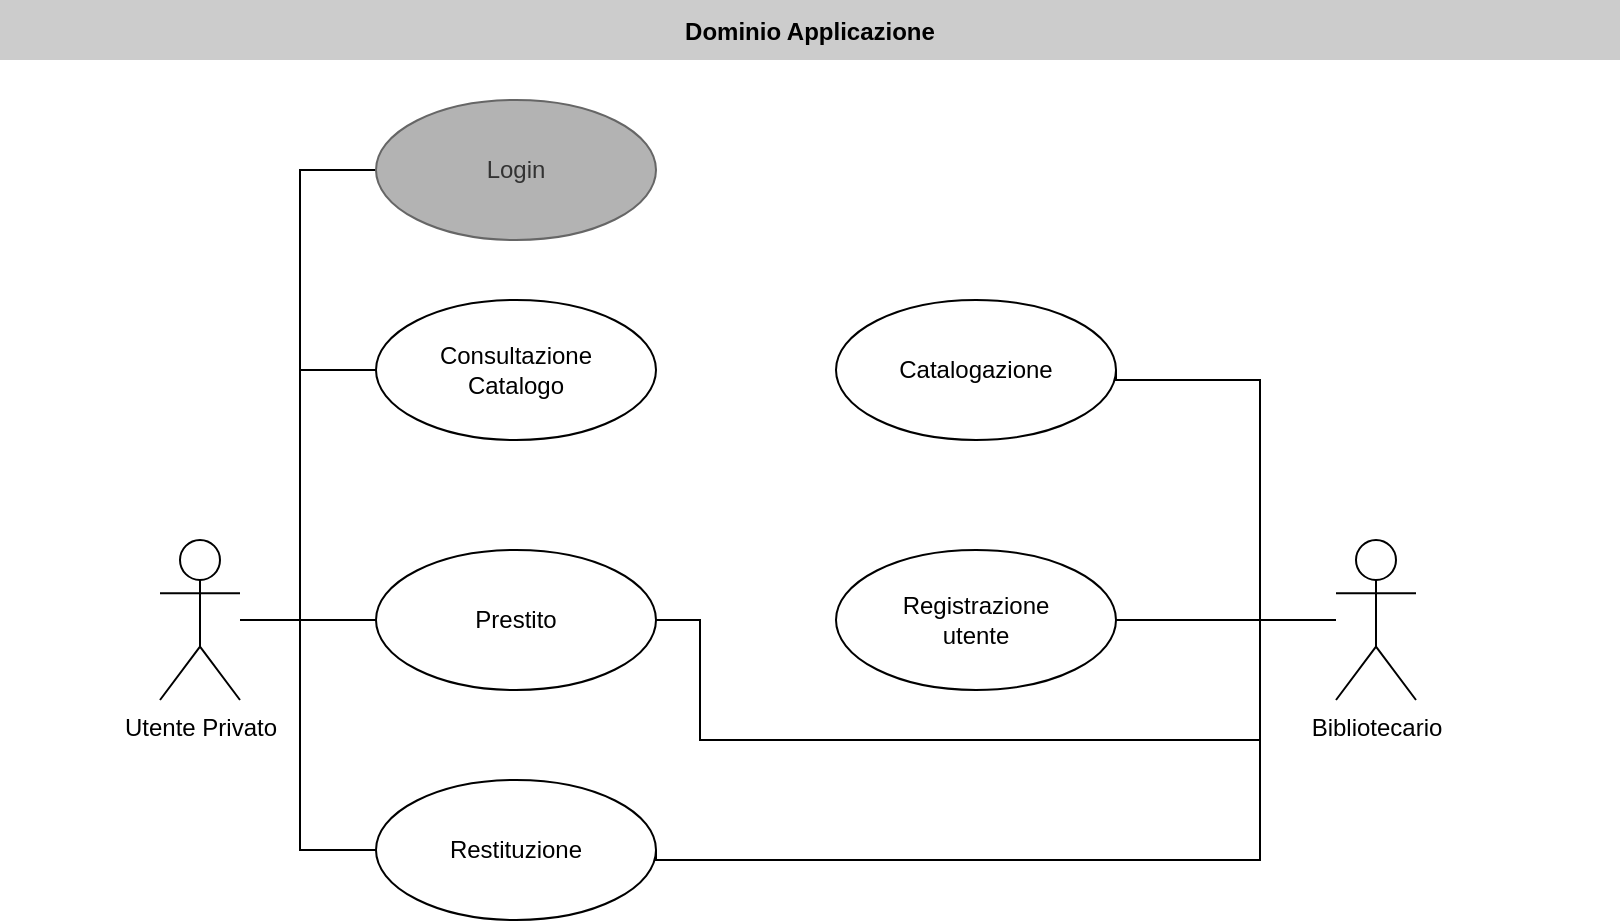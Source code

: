 <mxfile version="14.1.8" type="device" pages="4"><diagram id="tMFf43zu1UGV3eCkVaTU" name="Dominio App"><mxGraphModel dx="766" dy="750" grid="1" gridSize="10" guides="1" tooltips="1" connect="1" arrows="1" fold="1" page="1" pageScale="1" pageWidth="827" pageHeight="1169" math="0" shadow="0"><root><mxCell id="0"/><mxCell id="1" parent="0"/><mxCell id="GfNhawqcMScU2BmzbU4B-10" style="edgeStyle=orthogonalEdgeStyle;rounded=0;orthogonalLoop=1;jettySize=auto;html=1;entryX=0;entryY=0.5;entryDx=0;entryDy=0;endArrow=none;endFill=0;" parent="1" source="GfNhawqcMScU2BmzbU4B-1" target="GfNhawqcMScU2BmzbU4B-7" edge="1"><mxGeometry relative="1" as="geometry"><Array as="points"><mxPoint x="160" y="340"/><mxPoint x="160" y="215"/></Array></mxGeometry></mxCell><mxCell id="GfNhawqcMScU2BmzbU4B-11" style="edgeStyle=orthogonalEdgeStyle;rounded=0;orthogonalLoop=1;jettySize=auto;html=1;entryX=0;entryY=0.5;entryDx=0;entryDy=0;endArrow=none;endFill=0;" parent="1" source="GfNhawqcMScU2BmzbU4B-1" target="GfNhawqcMScU2BmzbU4B-8" edge="1"><mxGeometry relative="1" as="geometry"/></mxCell><mxCell id="GfNhawqcMScU2BmzbU4B-12" style="edgeStyle=orthogonalEdgeStyle;rounded=0;orthogonalLoop=1;jettySize=auto;html=1;entryX=0;entryY=0.5;entryDx=0;entryDy=0;endArrow=none;endFill=0;" parent="1" source="GfNhawqcMScU2BmzbU4B-1" target="GfNhawqcMScU2BmzbU4B-9" edge="1"><mxGeometry relative="1" as="geometry"><Array as="points"><mxPoint x="160" y="340"/><mxPoint x="160" y="455"/></Array></mxGeometry></mxCell><mxCell id="GfNhawqcMScU2BmzbU4B-25" style="edgeStyle=orthogonalEdgeStyle;rounded=0;orthogonalLoop=1;jettySize=auto;html=1;entryX=0;entryY=0.5;entryDx=0;entryDy=0;endArrow=none;endFill=0;" parent="1" source="GfNhawqcMScU2BmzbU4B-1" target="GfNhawqcMScU2BmzbU4B-24" edge="1"><mxGeometry relative="1" as="geometry"><Array as="points"><mxPoint x="160" y="340"/><mxPoint x="160" y="115"/></Array></mxGeometry></mxCell><mxCell id="GfNhawqcMScU2BmzbU4B-1" value="Utente Privato" style="shape=umlActor;verticalLabelPosition=bottom;verticalAlign=top;html=1;outlineConnect=0;" parent="1" vertex="1"><mxGeometry x="90" y="300" width="40" height="80" as="geometry"/></mxCell><mxCell id="GfNhawqcMScU2BmzbU4B-7" value="Consultazione&lt;br&gt;Catalogo" style="ellipse;whiteSpace=wrap;html=1;" parent="1" vertex="1"><mxGeometry x="198" y="180" width="140" height="70" as="geometry"/></mxCell><mxCell id="GfNhawqcMScU2BmzbU4B-8" value="Prestito" style="ellipse;whiteSpace=wrap;html=1;" parent="1" vertex="1"><mxGeometry x="198" y="305" width="140" height="70" as="geometry"/></mxCell><mxCell id="GfNhawqcMScU2BmzbU4B-9" value="Restituzione" style="ellipse;whiteSpace=wrap;html=1;" parent="1" vertex="1"><mxGeometry x="198" y="420" width="140" height="70" as="geometry"/></mxCell><mxCell id="GfNhawqcMScU2BmzbU4B-18" style="edgeStyle=orthogonalEdgeStyle;rounded=0;orthogonalLoop=1;jettySize=auto;html=1;entryX=1;entryY=0.5;entryDx=0;entryDy=0;endArrow=none;endFill=0;" parent="1" source="GfNhawqcMScU2BmzbU4B-14" target="GfNhawqcMScU2BmzbU4B-17" edge="1"><mxGeometry relative="1" as="geometry"><Array as="points"><mxPoint x="640" y="340"/><mxPoint x="640" y="220"/><mxPoint x="568" y="220"/></Array></mxGeometry></mxCell><mxCell id="GfNhawqcMScU2BmzbU4B-21" style="edgeStyle=orthogonalEdgeStyle;rounded=0;orthogonalLoop=1;jettySize=auto;html=1;entryX=1;entryY=0.5;entryDx=0;entryDy=0;endArrow=none;endFill=0;" parent="1" source="GfNhawqcMScU2BmzbU4B-14" target="GfNhawqcMScU2BmzbU4B-20" edge="1"><mxGeometry relative="1" as="geometry"><Array as="points"><mxPoint x="598" y="340"/><mxPoint x="598" y="340"/></Array></mxGeometry></mxCell><mxCell id="GfNhawqcMScU2BmzbU4B-22" style="edgeStyle=orthogonalEdgeStyle;rounded=0;orthogonalLoop=1;jettySize=auto;html=1;entryX=1;entryY=0.5;entryDx=0;entryDy=0;endArrow=none;endFill=0;" parent="1" source="GfNhawqcMScU2BmzbU4B-14" target="GfNhawqcMScU2BmzbU4B-9" edge="1"><mxGeometry relative="1" as="geometry"><Array as="points"><mxPoint x="640" y="340"/><mxPoint x="640" y="460"/><mxPoint x="338" y="460"/></Array></mxGeometry></mxCell><mxCell id="GfNhawqcMScU2BmzbU4B-23" style="edgeStyle=orthogonalEdgeStyle;rounded=0;orthogonalLoop=1;jettySize=auto;html=1;entryX=1;entryY=0.5;entryDx=0;entryDy=0;endArrow=none;endFill=0;" parent="1" source="GfNhawqcMScU2BmzbU4B-14" target="GfNhawqcMScU2BmzbU4B-8" edge="1"><mxGeometry relative="1" as="geometry"><Array as="points"><mxPoint x="640" y="340"/><mxPoint x="640" y="400"/><mxPoint x="360" y="400"/><mxPoint x="360" y="340"/></Array></mxGeometry></mxCell><mxCell id="GfNhawqcMScU2BmzbU4B-14" value="Bibliotecario" style="shape=umlActor;verticalLabelPosition=bottom;verticalAlign=top;html=1;outlineConnect=0;" parent="1" vertex="1"><mxGeometry x="678" y="300" width="40" height="80" as="geometry"/></mxCell><mxCell id="GfNhawqcMScU2BmzbU4B-17" value="Catalogazione" style="ellipse;whiteSpace=wrap;html=1;" parent="1" vertex="1"><mxGeometry x="428" y="180" width="140" height="70" as="geometry"/></mxCell><mxCell id="GfNhawqcMScU2BmzbU4B-20" value="Registrazione&lt;br&gt;utente" style="ellipse;whiteSpace=wrap;html=1;" parent="1" vertex="1"><mxGeometry x="428" y="305" width="140" height="70" as="geometry"/></mxCell><mxCell id="GfNhawqcMScU2BmzbU4B-24" value="Login" style="ellipse;whiteSpace=wrap;html=1;strokeColor=#666666;fontColor=#333333;fillColor=#B3B3B3;" parent="1" vertex="1"><mxGeometry x="198" y="80" width="140" height="70" as="geometry"/></mxCell><mxCell id="GfNhawqcMScU2BmzbU4B-26" value="Dominio Applicazione" style="text;align=center;fontStyle=1;verticalAlign=middle;spacingLeft=3;spacingRight=3;strokeColor=none;rotatable=0;points=[[0,0.5],[1,0.5]];portConstraint=eastwest;fillColor=#CCCCCC;" parent="1" vertex="1"><mxGeometry x="10" y="30" width="810" height="30" as="geometry"/></mxCell></root></mxGraphModel></diagram><diagram id="Sv20LIqYgP3Ls2cMdaA0" name="Classi"><mxGraphModel dx="766" dy="750" grid="1" gridSize="10" guides="1" tooltips="1" connect="1" arrows="1" fold="1" page="1" pageScale="1" pageWidth="827" pageHeight="1169" math="0" shadow="0"><root><mxCell id="a6w1lwenEiHQxq6HnJL8-0"/><mxCell id="a6w1lwenEiHQxq6HnJL8-1" parent="a6w1lwenEiHQxq6HnJL8-0"/><mxCell id="a6w1lwenEiHQxq6HnJL8-2" value="&lt;b&gt;Persona&lt;/b&gt;" style="html=1;fillColor=#FFFFFF;" parent="a6w1lwenEiHQxq6HnJL8-1" vertex="1"><mxGeometry x="120" y="80" width="120" height="40" as="geometry"/></mxCell><mxCell id="a6w1lwenEiHQxq6HnJL8-3" value="&lt;b&gt;Utente&lt;br&gt;Privato&lt;/b&gt;" style="html=1;rounded=0;shadow=0;glass=0;sketch=0;fillColor=#FFFFFF;" parent="a6w1lwenEiHQxq6HnJL8-1" vertex="1"><mxGeometry x="40" y="240" width="120" height="40" as="geometry"/></mxCell><mxCell id="a6w1lwenEiHQxq6HnJL8-4" value="&lt;b&gt;Bibliotecario&lt;/b&gt;" style="whiteSpace=wrap;html=1;fillColor=#FFFFFF;" parent="a6w1lwenEiHQxq6HnJL8-1" vertex="1"><mxGeometry x="200" y="240" width="120" height="40" as="geometry"/></mxCell><mxCell id="a6w1lwenEiHQxq6HnJL8-10" value="" style="endArrow=none;html=1;entryX=0.5;entryY=0;entryDx=0;entryDy=0;startArrow=block;startFill=0;exitX=0.5;exitY=1;exitDx=0;exitDy=0;" parent="a6w1lwenEiHQxq6HnJL8-1" source="a6w1lwenEiHQxq6HnJL8-2" target="a6w1lwenEiHQxq6HnJL8-4" edge="1"><mxGeometry width="50" height="50" relative="1" as="geometry"><mxPoint x="310" y="170" as="sourcePoint"/><mxPoint x="320" y="170" as="targetPoint"/></mxGeometry></mxCell><mxCell id="a6w1lwenEiHQxq6HnJL8-11" value="" style="endArrow=none;html=1;entryX=0.5;entryY=0;entryDx=0;entryDy=0;startArrow=block;startFill=0;" parent="a6w1lwenEiHQxq6HnJL8-1" source="a6w1lwenEiHQxq6HnJL8-2" target="a6w1lwenEiHQxq6HnJL8-3" edge="1"><mxGeometry width="50" height="50" relative="1" as="geometry"><mxPoint x="100" y="150" as="sourcePoint"/><mxPoint x="180" y="255" as="targetPoint"/></mxGeometry></mxCell><mxCell id="a6w1lwenEiHQxq6HnJL8-12" value="&lt;b&gt;Libri&lt;/b&gt;" style="rounded=0;whiteSpace=wrap;html=1;shadow=0;glass=0;sketch=0;fillColor=#FFFFFF;" parent="a6w1lwenEiHQxq6HnJL8-1" vertex="1"><mxGeometry x="360" y="120" width="120" height="40" as="geometry"/></mxCell><mxCell id="a6w1lwenEiHQxq6HnJL8-13" value="" style="endArrow=none;html=1;exitX=1;exitY=0.5;exitDx=0;exitDy=0;entryX=0;entryY=0.5;entryDx=0;entryDy=0;" parent="a6w1lwenEiHQxq6HnJL8-1" source="a6w1lwenEiHQxq6HnJL8-12" target="a6w1lwenEiHQxq6HnJL8-14" edge="1"><mxGeometry width="50" height="50" relative="1" as="geometry"><mxPoint x="510" y="100" as="sourcePoint"/><mxPoint x="560" y="50" as="targetPoint"/></mxGeometry></mxCell><mxCell id="a6w1lwenEiHQxq6HnJL8-14" value="&lt;b&gt;Genere&lt;/b&gt;" style="rounded=0;whiteSpace=wrap;html=1;shadow=0;glass=0;sketch=0;fillColor=#FFFFFF;" parent="a6w1lwenEiHQxq6HnJL8-1" vertex="1"><mxGeometry x="560" y="40" width="120" height="40" as="geometry"/></mxCell><mxCell id="a6w1lwenEiHQxq6HnJL8-15" value="&lt;b&gt;Autore&lt;/b&gt;" style="rounded=0;whiteSpace=wrap;html=1;shadow=0;glass=0;sketch=0;fillColor=#FFFFFF;" parent="a6w1lwenEiHQxq6HnJL8-1" vertex="1"><mxGeometry x="560" y="120" width="120" height="40" as="geometry"/></mxCell><mxCell id="a6w1lwenEiHQxq6HnJL8-16" value="&lt;b&gt;Casa editrice&lt;/b&gt;" style="rounded=0;whiteSpace=wrap;html=1;shadow=0;glass=0;sketch=0;fillColor=#FFFFFF;" parent="a6w1lwenEiHQxq6HnJL8-1" vertex="1"><mxGeometry x="560" y="200" width="120" height="40" as="geometry"/></mxCell><mxCell id="a6w1lwenEiHQxq6HnJL8-17" value="" style="endArrow=none;html=1;exitX=0;exitY=0.5;exitDx=0;exitDy=0;entryX=1;entryY=0.5;entryDx=0;entryDy=0;" parent="a6w1lwenEiHQxq6HnJL8-1" source="a6w1lwenEiHQxq6HnJL8-15" target="a6w1lwenEiHQxq6HnJL8-12" edge="1"><mxGeometry width="50" height="50" relative="1" as="geometry"><mxPoint x="510" y="230" as="sourcePoint"/><mxPoint x="480" y="100" as="targetPoint"/></mxGeometry></mxCell><mxCell id="a6w1lwenEiHQxq6HnJL8-18" value="" style="endArrow=none;html=1;exitX=0;exitY=0.5;exitDx=0;exitDy=0;entryX=1;entryY=0.5;entryDx=0;entryDy=0;" parent="a6w1lwenEiHQxq6HnJL8-1" source="a6w1lwenEiHQxq6HnJL8-16" target="a6w1lwenEiHQxq6HnJL8-12" edge="1"><mxGeometry width="50" height="50" relative="1" as="geometry"><mxPoint x="440" y="230" as="sourcePoint"/><mxPoint x="490" y="180" as="targetPoint"/></mxGeometry></mxCell></root></mxGraphModel></diagram><diagram id="hPEpPZIGOTNlQOoMF5qg" name="Persona"><mxGraphModel dx="539" dy="528" grid="1" gridSize="10" guides="1" tooltips="1" connect="1" arrows="1" fold="1" page="1" pageScale="1" pageWidth="827" pageHeight="1169" math="0" shadow="0"><root><mxCell id="vvR-v6otZRV2Q3ViK7oe-0"/><mxCell id="vvR-v6otZRV2Q3ViK7oe-1" parent="vvR-v6otZRV2Q3ViK7oe-0"/><mxCell id="vvR-v6otZRV2Q3ViK7oe-2" value="Persona (abstract)" style="swimlane;fontStyle=3;align=center;verticalAlign=top;childLayout=stackLayout;horizontal=1;startSize=26;horizontalStack=0;resizeParent=1;resizeParentMax=0;resizeLast=0;collapsible=1;marginBottom=0;rounded=0;shadow=0;glass=0;sketch=0;fillColor=#FFFFFF;" vertex="1" parent="vvR-v6otZRV2Q3ViK7oe-1"><mxGeometry x="209" y="110" width="200" height="476" as="geometry"><mxRectangle x="240" y="120" width="80" height="26" as="alternateBounds"/></mxGeometry></mxCell><mxCell id="vvR-v6otZRV2Q3ViK7oe-3" value="ID: int" style="text;strokeColor=none;fillColor=none;align=left;verticalAlign=top;spacingLeft=4;spacingRight=4;overflow=hidden;rotatable=0;points=[[0,0.5],[1,0.5]];portConstraint=eastwest;" vertex="1" parent="vvR-v6otZRV2Q3ViK7oe-2"><mxGeometry y="26" width="200" height="26" as="geometry"/></mxCell><mxCell id="vvR-v6otZRV2Q3ViK7oe-19" value="TipoPersona: Char NN" style="text;fillColor=#dae8fc;align=left;verticalAlign=top;spacingLeft=4;spacingRight=4;overflow=hidden;rotatable=0;points=[[0,0.5],[1,0.5]];portConstraint=eastwest;strokeColor=#000000;" vertex="1" parent="vvR-v6otZRV2Q3ViK7oe-2"><mxGeometry y="52" width="200" height="26" as="geometry"/></mxCell><mxCell id="vvR-v6otZRV2Q3ViK7oe-21" value="Genere: Char" style="text;fillColor=#d5e8d4;align=left;verticalAlign=top;spacingLeft=4;spacingRight=4;overflow=hidden;rotatable=0;points=[[0,0.5],[1,0.5]];portConstraint=eastwest;strokeColor=#000000;" vertex="1" parent="vvR-v6otZRV2Q3ViK7oe-2"><mxGeometry y="78" width="200" height="26" as="geometry"/></mxCell><mxCell id="vvR-v6otZRV2Q3ViK7oe-11" value="Nome: String (40) NN" style="text;strokeColor=none;fillColor=none;align=left;verticalAlign=top;spacingLeft=4;spacingRight=4;overflow=hidden;rotatable=0;points=[[0,0.5],[1,0.5]];portConstraint=eastwest;" vertex="1" parent="vvR-v6otZRV2Q3ViK7oe-2"><mxGeometry y="104" width="200" height="26" as="geometry"/></mxCell><mxCell id="vvR-v6otZRV2Q3ViK7oe-12" value="Cognome: String (40) NN" style="text;strokeColor=none;fillColor=none;align=left;verticalAlign=top;spacingLeft=4;spacingRight=4;overflow=hidden;rotatable=0;points=[[0,0.5],[1,0.5]];portConstraint=eastwest;" vertex="1" parent="vvR-v6otZRV2Q3ViK7oe-2"><mxGeometry y="130" width="200" height="26" as="geometry"/></mxCell><mxCell id="vvR-v6otZRV2Q3ViK7oe-13" value="DataNascita: Date" style="text;strokeColor=none;fillColor=none;align=left;verticalAlign=top;spacingLeft=4;spacingRight=4;overflow=hidden;rotatable=0;points=[[0,0.5],[1,0.5]];portConstraint=eastwest;" vertex="1" parent="vvR-v6otZRV2Q3ViK7oe-2"><mxGeometry y="156" width="200" height="26" as="geometry"/></mxCell><mxCell id="vvR-v6otZRV2Q3ViK7oe-14" value="indirizzo: String (45)" style="text;strokeColor=none;fillColor=none;align=left;verticalAlign=top;spacingLeft=4;spacingRight=4;overflow=hidden;rotatable=0;points=[[0,0.5],[1,0.5]];portConstraint=eastwest;" vertex="1" parent="vvR-v6otZRV2Q3ViK7oe-2"><mxGeometry y="182" width="200" height="26" as="geometry"/></mxCell><mxCell id="vvR-v6otZRV2Q3ViK7oe-15" value="Localita: String (45)" style="text;strokeColor=none;fillColor=none;align=left;verticalAlign=top;spacingLeft=4;spacingRight=4;overflow=hidden;rotatable=0;points=[[0,0.5],[1,0.5]];portConstraint=eastwest;" vertex="1" parent="vvR-v6otZRV2Q3ViK7oe-2"><mxGeometry y="208" width="200" height="26" as="geometry"/></mxCell><mxCell id="vvR-v6otZRV2Q3ViK7oe-16" value="Provincia: String (2)" style="text;strokeColor=none;fillColor=none;align=left;verticalAlign=top;spacingLeft=4;spacingRight=4;overflow=hidden;rotatable=0;points=[[0,0.5],[1,0.5]];portConstraint=eastwest;" vertex="1" parent="vvR-v6otZRV2Q3ViK7oe-2"><mxGeometry y="234" width="200" height="26" as="geometry"/></mxCell><mxCell id="vvR-v6otZRV2Q3ViK7oe-17" value="CodiceFiscale: String (16) NN" style="text;strokeColor=none;fillColor=none;align=left;verticalAlign=top;spacingLeft=4;spacingRight=4;overflow=hidden;rotatable=0;points=[[0,0.5],[1,0.5]];portConstraint=eastwest;" vertex="1" parent="vvR-v6otZRV2Q3ViK7oe-2"><mxGeometry y="260" width="200" height="26" as="geometry"/></mxCell><mxCell id="vvR-v6otZRV2Q3ViK7oe-18" value="Telefono: String (45) NN" style="text;strokeColor=none;fillColor=none;align=left;verticalAlign=top;spacingLeft=4;spacingRight=4;overflow=hidden;rotatable=0;points=[[0,0.5],[1,0.5]];portConstraint=eastwest;" vertex="1" parent="vvR-v6otZRV2Q3ViK7oe-2"><mxGeometry y="286" width="200" height="26" as="geometry"/></mxCell><mxCell id="vvR-v6otZRV2Q3ViK7oe-4" value="" style="line;strokeWidth=1;fillColor=none;align=left;verticalAlign=middle;spacingTop=-1;spacingLeft=3;spacingRight=3;rotatable=0;labelPosition=right;points=[];portConstraint=eastwest;" vertex="1" parent="vvR-v6otZRV2Q3ViK7oe-2"><mxGeometry y="312" width="200" height="8" as="geometry"/></mxCell><mxCell id="vvR-v6otZRV2Q3ViK7oe-5" value="+ Insert" style="text;strokeColor=none;fillColor=none;align=left;verticalAlign=top;spacingLeft=4;spacingRight=4;overflow=hidden;rotatable=0;points=[[0,0.5],[1,0.5]];portConstraint=eastwest;" vertex="1" parent="vvR-v6otZRV2Q3ViK7oe-2"><mxGeometry y="320" width="200" height="26" as="geometry"/></mxCell><mxCell id="vvR-v6otZRV2Q3ViK7oe-6" value="+ Update" style="text;strokeColor=none;fillColor=none;align=left;verticalAlign=top;spacingLeft=4;spacingRight=4;overflow=hidden;rotatable=0;points=[[0,0.5],[1,0.5]];portConstraint=eastwest;" vertex="1" parent="vvR-v6otZRV2Q3ViK7oe-2"><mxGeometry y="346" width="200" height="26" as="geometry"/></mxCell><mxCell id="vvR-v6otZRV2Q3ViK7oe-7" value="+ Delete" style="text;strokeColor=none;fillColor=none;align=left;verticalAlign=top;spacingLeft=4;spacingRight=4;overflow=hidden;rotatable=0;points=[[0,0.5],[1,0.5]];portConstraint=eastwest;" vertex="1" parent="vvR-v6otZRV2Q3ViK7oe-2"><mxGeometry y="372" width="200" height="26" as="geometry"/></mxCell><mxCell id="vvR-v6otZRV2Q3ViK7oe-10" value="+ Get (id)" style="text;strokeColor=none;fillColor=none;align=left;verticalAlign=top;spacingLeft=4;spacingRight=4;overflow=hidden;rotatable=0;points=[[0,0.5],[1,0.5]];portConstraint=eastwest;" vertex="1" parent="vvR-v6otZRV2Q3ViK7oe-2"><mxGeometry y="398" width="200" height="26" as="geometry"/></mxCell><mxCell id="vvR-v6otZRV2Q3ViK7oe-30" value="+ Get (CF)" style="text;strokeColor=none;fillColor=none;align=left;verticalAlign=top;spacingLeft=4;spacingRight=4;overflow=hidden;rotatable=0;points=[[0,0.5],[1,0.5]];portConstraint=eastwest;" vertex="1" parent="vvR-v6otZRV2Q3ViK7oe-2"><mxGeometry y="424" width="200" height="26" as="geometry"/></mxCell><mxCell id="vvR-v6otZRV2Q3ViK7oe-9" value="+ Browse" style="text;strokeColor=none;fillColor=none;align=left;verticalAlign=top;spacingLeft=4;spacingRight=4;overflow=hidden;rotatable=0;points=[[0,0.5],[1,0.5]];portConstraint=eastwest;" vertex="1" parent="vvR-v6otZRV2Q3ViK7oe-2"><mxGeometry y="450" width="200" height="26" as="geometry"/></mxCell><mxCell id="vvR-v6otZRV2Q3ViK7oe-37" value="" style="endArrow=none;html=1;exitX=1;exitY=0.5;exitDx=0;exitDy=0;entryX=0.001;entryY=0.336;entryDx=0;entryDy=0;entryPerimeter=0;" edge="1" parent="vvR-v6otZRV2Q3ViK7oe-1" source="vvR-v6otZRV2Q3ViK7oe-19" target="vvR-v6otZRV2Q3ViK7oe-39"><mxGeometry width="50" height="50" relative="1" as="geometry"><mxPoint x="429" y="190" as="sourcePoint"/><mxPoint x="516.92" y="175.474" as="targetPoint"/></mxGeometry></mxCell><mxCell id="vvR-v6otZRV2Q3ViK7oe-38" value="Tipo Persona" style="swimlane;fontStyle=0;childLayout=stackLayout;horizontal=1;startSize=26;fillColor=#dae8fc;horizontalStack=0;resizeParent=1;resizeParentMax=0;resizeLast=0;collapsible=1;marginBottom=0;rounded=0;shadow=0;glass=0;sketch=0;" vertex="1" parent="vvR-v6otZRV2Q3ViK7oe-1"><mxGeometry x="519" y="140" width="140" height="78" as="geometry"><mxRectangle x="390" y="110" width="100" height="26" as="alternateBounds"/></mxGeometry></mxCell><mxCell id="vvR-v6otZRV2Q3ViK7oe-39" value="B bibliotecario" style="text;strokeColor=none;fillColor=none;align=left;verticalAlign=top;spacingLeft=4;spacingRight=4;overflow=hidden;rotatable=0;points=[[0,0.5],[1,0.5]];portConstraint=eastwest;" vertex="1" parent="vvR-v6otZRV2Q3ViK7oe-38"><mxGeometry y="26" width="140" height="26" as="geometry"/></mxCell><mxCell id="vvR-v6otZRV2Q3ViK7oe-40" value="P privato" style="text;strokeColor=none;fillColor=none;align=left;verticalAlign=top;spacingLeft=4;spacingRight=4;overflow=hidden;rotatable=0;points=[[0,0.5],[1,0.5]];portConstraint=eastwest;" vertex="1" parent="vvR-v6otZRV2Q3ViK7oe-38"><mxGeometry y="52" width="140" height="26" as="geometry"/></mxCell><mxCell id="vvR-v6otZRV2Q3ViK7oe-42" value="Genere" style="swimlane;fontStyle=0;childLayout=stackLayout;horizontal=1;startSize=26;fillColor=#d5e8d4;horizontalStack=0;resizeParent=1;resizeParentMax=0;resizeLast=0;collapsible=1;marginBottom=0;rounded=0;shadow=0;glass=0;sketch=0;" vertex="1" parent="vvR-v6otZRV2Q3ViK7oe-1"><mxGeometry x="519" y="250" width="140" height="104" as="geometry"><mxRectangle x="390" y="220" width="70" height="26" as="alternateBounds"/></mxGeometry></mxCell><mxCell id="vvR-v6otZRV2Q3ViK7oe-43" value="M maschio" style="text;strokeColor=none;fillColor=none;align=left;verticalAlign=top;spacingLeft=4;spacingRight=4;overflow=hidden;rotatable=0;points=[[0,0.5],[1,0.5]];portConstraint=eastwest;" vertex="1" parent="vvR-v6otZRV2Q3ViK7oe-42"><mxGeometry y="26" width="140" height="26" as="geometry"/></mxCell><mxCell id="vvR-v6otZRV2Q3ViK7oe-44" value="F femmina" style="text;strokeColor=none;fillColor=none;align=left;verticalAlign=top;spacingLeft=4;spacingRight=4;overflow=hidden;rotatable=0;points=[[0,0.5],[1,0.5]];portConstraint=eastwest;" vertex="1" parent="vvR-v6otZRV2Q3ViK7oe-42"><mxGeometry y="52" width="140" height="26" as="geometry"/></mxCell><mxCell id="vvR-v6otZRV2Q3ViK7oe-45" value="N non specificato" style="text;strokeColor=none;fillColor=none;align=left;verticalAlign=top;spacingLeft=4;spacingRight=4;overflow=hidden;rotatable=0;points=[[0,0.5],[1,0.5]];portConstraint=eastwest;" vertex="1" parent="vvR-v6otZRV2Q3ViK7oe-42"><mxGeometry y="78" width="140" height="26" as="geometry"/></mxCell><mxCell id="vvR-v6otZRV2Q3ViK7oe-47" value="" style="endArrow=none;html=1;exitX=1;exitY=0.5;exitDx=0;exitDy=0;entryX=0.027;entryY=0.006;entryDx=0;entryDy=0;entryPerimeter=0;" edge="1" parent="vvR-v6otZRV2Q3ViK7oe-1" source="vvR-v6otZRV2Q3ViK7oe-21" target="vvR-v6otZRV2Q3ViK7oe-43"><mxGeometry width="50" height="50" relative="1" as="geometry"><mxPoint x="439" y="260" as="sourcePoint"/><mxPoint x="517" y="298" as="targetPoint"/><Array as="points"><mxPoint x="489" y="201"/><mxPoint x="489" y="276"/></Array></mxGeometry></mxCell><mxCell id="vvR-v6otZRV2Q3ViK7oe-51" value="Privato" style="swimlane;fontStyle=1;align=center;verticalAlign=top;childLayout=stackLayout;horizontal=1;startSize=26;horizontalStack=0;resizeParent=1;resizeParentMax=0;resizeLast=0;collapsible=1;marginBottom=0;rounded=0;shadow=0;glass=0;sketch=0;strokeColor=#000000;fillColor=#FFFFFF;" vertex="1" parent="vvR-v6otZRV2Q3ViK7oe-1"><mxGeometry x="169" y="670" width="160" height="86" as="geometry"/></mxCell><mxCell id="vvR-v6otZRV2Q3ViK7oe-52" value="+ field: type" style="text;strokeColor=none;fillColor=none;align=left;verticalAlign=top;spacingLeft=4;spacingRight=4;overflow=hidden;rotatable=0;points=[[0,0.5],[1,0.5]];portConstraint=eastwest;" vertex="1" parent="vvR-v6otZRV2Q3ViK7oe-51"><mxGeometry y="26" width="160" height="26" as="geometry"/></mxCell><mxCell id="vvR-v6otZRV2Q3ViK7oe-53" value="" style="line;strokeWidth=1;fillColor=none;align=left;verticalAlign=middle;spacingTop=-1;spacingLeft=3;spacingRight=3;rotatable=0;labelPosition=right;points=[];portConstraint=eastwest;" vertex="1" parent="vvR-v6otZRV2Q3ViK7oe-51"><mxGeometry y="52" width="160" height="8" as="geometry"/></mxCell><mxCell id="vvR-v6otZRV2Q3ViK7oe-54" value="+ method(type): type" style="text;strokeColor=none;fillColor=none;align=left;verticalAlign=top;spacingLeft=4;spacingRight=4;overflow=hidden;rotatable=0;points=[[0,0.5],[1,0.5]];portConstraint=eastwest;" vertex="1" parent="vvR-v6otZRV2Q3ViK7oe-51"><mxGeometry y="60" width="160" height="26" as="geometry"/></mxCell><mxCell id="vvR-v6otZRV2Q3ViK7oe-55" value="" style="endArrow=none;html=1;exitX=0.54;exitY=0.014;exitDx=0;exitDy=0;exitPerimeter=0;entryX=0.415;entryY=1.071;entryDx=0;entryDy=0;entryPerimeter=0;" edge="1" parent="vvR-v6otZRV2Q3ViK7oe-1" source="vvR-v6otZRV2Q3ViK7oe-51" target="vvR-v6otZRV2Q3ViK7oe-9"><mxGeometry width="50" height="50" relative="1" as="geometry"><mxPoint x="449" y="670" as="sourcePoint"/><mxPoint x="499" y="620" as="targetPoint"/></mxGeometry></mxCell><mxCell id="vvR-v6otZRV2Q3ViK7oe-56" value="Bibliotecario" style="swimlane;fontStyle=1;align=center;verticalAlign=top;childLayout=stackLayout;horizontal=1;startSize=26;horizontalStack=0;resizeParent=1;resizeParentMax=0;resizeLast=0;collapsible=1;marginBottom=0;rounded=0;shadow=0;glass=0;sketch=0;strokeColor=#000000;fillColor=#FFFFFF;" vertex="1" parent="vvR-v6otZRV2Q3ViK7oe-1"><mxGeometry x="359" y="670" width="160" height="86" as="geometry"/></mxCell><mxCell id="vvR-v6otZRV2Q3ViK7oe-57" value="+ field: type" style="text;strokeColor=none;fillColor=none;align=left;verticalAlign=top;spacingLeft=4;spacingRight=4;overflow=hidden;rotatable=0;points=[[0,0.5],[1,0.5]];portConstraint=eastwest;" vertex="1" parent="vvR-v6otZRV2Q3ViK7oe-56"><mxGeometry y="26" width="160" height="26" as="geometry"/></mxCell><mxCell id="vvR-v6otZRV2Q3ViK7oe-58" value="" style="line;strokeWidth=1;fillColor=none;align=left;verticalAlign=middle;spacingTop=-1;spacingLeft=3;spacingRight=3;rotatable=0;labelPosition=right;points=[];portConstraint=eastwest;" vertex="1" parent="vvR-v6otZRV2Q3ViK7oe-56"><mxGeometry y="52" width="160" height="8" as="geometry"/></mxCell><mxCell id="vvR-v6otZRV2Q3ViK7oe-59" value="+ method(type): type" style="text;strokeColor=none;fillColor=none;align=left;verticalAlign=top;spacingLeft=4;spacingRight=4;overflow=hidden;rotatable=0;points=[[0,0.5],[1,0.5]];portConstraint=eastwest;" vertex="1" parent="vvR-v6otZRV2Q3ViK7oe-56"><mxGeometry y="60" width="160" height="26" as="geometry"/></mxCell><mxCell id="vvR-v6otZRV2Q3ViK7oe-60" value="" style="endArrow=none;html=1;exitX=0.5;exitY=0;exitDx=0;exitDy=0;entryX=0.619;entryY=1.038;entryDx=0;entryDy=0;entryPerimeter=0;" edge="1" parent="vvR-v6otZRV2Q3ViK7oe-1" source="vvR-v6otZRV2Q3ViK7oe-56" target="vvR-v6otZRV2Q3ViK7oe-9"><mxGeometry width="50" height="50" relative="1" as="geometry"><mxPoint x="409" y="660" as="sourcePoint"/><mxPoint x="459" y="610" as="targetPoint"/></mxGeometry></mxCell></root></mxGraphModel></diagram><diagram id="d9xY42uI9wg7-lHOmpjT" name="Libri"><mxGraphModel dx="766" dy="750" grid="1" gridSize="10" guides="1" tooltips="1" connect="1" arrows="1" fold="1" page="1" pageScale="1" pageWidth="827" pageHeight="1169" math="0" shadow="0"><root><mxCell id="VgoTnT94lnNx5TM_Vwn1-0"/><mxCell id="VgoTnT94lnNx5TM_Vwn1-1" parent="VgoTnT94lnNx5TM_Vwn1-0"/><mxCell id="sdRkt7h47Iz-BHPPEVNK-0" value="Risorsa" style="swimlane;fontStyle=1;align=center;verticalAlign=top;childLayout=stackLayout;horizontal=1;startSize=26;horizontalStack=0;resizeParent=1;resizeParentMax=0;resizeLast=0;collapsible=1;marginBottom=0;rounded=0;shadow=0;glass=0;sketch=0;strokeColor=#000000;fillColor=#FFFFFF;" parent="VgoTnT94lnNx5TM_Vwn1-1" vertex="1"><mxGeometry x="80" y="80" width="160" height="450" as="geometry"/></mxCell><mxCell id="sdRkt7h47Iz-BHPPEVNK-1" value="ID int" style="text;strokeColor=none;fillColor=none;align=left;verticalAlign=top;spacingLeft=4;spacingRight=4;overflow=hidden;rotatable=0;points=[[0,0.5],[1,0.5]];portConstraint=eastwest;" parent="sdRkt7h47Iz-BHPPEVNK-0" vertex="1"><mxGeometry y="26" width="160" height="26" as="geometry"/></mxCell><mxCell id="pUJ3Fldxg6vTIPhXsw02-37" value="Titolo" style="text;strokeColor=none;fillColor=none;align=left;verticalAlign=top;spacingLeft=4;spacingRight=4;overflow=hidden;rotatable=0;points=[[0,0.5],[1,0.5]];portConstraint=eastwest;" parent="sdRkt7h47Iz-BHPPEVNK-0" vertex="1"><mxGeometry y="52" width="160" height="26" as="geometry"/></mxCell><mxCell id="pUJ3Fldxg6vTIPhXsw02-42" value="TipoRisorsa Char" style="text;strokeColor=none;fillColor=none;align=left;verticalAlign=top;spacingLeft=4;spacingRight=4;overflow=hidden;rotatable=0;points=[[0,0.5],[1,0.5]];portConstraint=eastwest;" parent="sdRkt7h47Iz-BHPPEVNK-0" vertex="1"><mxGeometry y="78" width="160" height="26" as="geometry"/></mxCell><mxCell id="pUJ3Fldxg6vTIPhXsw02-46" value="Genere" style="text;strokeColor=none;fillColor=none;align=left;verticalAlign=top;spacingLeft=4;spacingRight=4;overflow=hidden;rotatable=0;points=[[0,0.5],[1,0.5]];portConstraint=eastwest;" parent="sdRkt7h47Iz-BHPPEVNK-0" vertex="1"><mxGeometry y="104" width="160" height="26" as="geometry"/></mxCell><mxCell id="pUJ3Fldxg6vTIPhXsw02-38" value="Autore" style="text;strokeColor=none;fillColor=none;align=left;verticalAlign=top;spacingLeft=4;spacingRight=4;overflow=hidden;rotatable=0;points=[[0,0.5],[1,0.5]];portConstraint=eastwest;" parent="sdRkt7h47Iz-BHPPEVNK-0" vertex="1"><mxGeometry y="130" width="160" height="26" as="geometry"/></mxCell><mxCell id="pUJ3Fldxg6vTIPhXsw02-40" value="Editore" style="text;strokeColor=none;fillColor=none;align=left;verticalAlign=top;spacingLeft=4;spacingRight=4;overflow=hidden;rotatable=0;points=[[0,0.5],[1,0.5]];portConstraint=eastwest;" parent="sdRkt7h47Iz-BHPPEVNK-0" vertex="1"><mxGeometry y="156" width="160" height="26" as="geometry"/></mxCell><mxCell id="pUJ3Fldxg6vTIPhXsw02-41" value="AnnoPubblicazione" style="text;strokeColor=none;fillColor=none;align=left;verticalAlign=top;spacingLeft=4;spacingRight=4;overflow=hidden;rotatable=0;points=[[0,0.5],[1,0.5]];portConstraint=eastwest;" parent="sdRkt7h47Iz-BHPPEVNK-0" vertex="1"><mxGeometry y="182" width="160" height="26" as="geometry"/></mxCell><mxCell id="pUJ3Fldxg6vTIPhXsw02-47" value="Descrizione" style="text;strokeColor=none;fillColor=none;align=left;verticalAlign=top;spacingLeft=4;spacingRight=4;overflow=hidden;rotatable=0;points=[[0,0.5],[1,0.5]];portConstraint=eastwest;" parent="sdRkt7h47Iz-BHPPEVNK-0" vertex="1"><mxGeometry y="208" width="160" height="26" as="geometry"/></mxCell><mxCell id="sdRkt7h47Iz-BHPPEVNK-2" value="" style="line;strokeWidth=1;fillColor=none;align=left;verticalAlign=middle;spacingTop=-1;spacingLeft=3;spacingRight=3;rotatable=0;labelPosition=right;points=[];portConstraint=eastwest;" parent="sdRkt7h47Iz-BHPPEVNK-0" vertex="1"><mxGeometry y="234" width="160" height="8" as="geometry"/></mxCell><mxCell id="pUJ3Fldxg6vTIPhXsw02-0" value="+ Insert" style="text;strokeColor=none;fillColor=none;align=left;verticalAlign=top;spacingLeft=4;spacingRight=4;overflow=hidden;rotatable=0;points=[[0,0.5],[1,0.5]];portConstraint=eastwest;" parent="sdRkt7h47Iz-BHPPEVNK-0" vertex="1"><mxGeometry y="242" width="160" height="26" as="geometry"/></mxCell><mxCell id="pUJ3Fldxg6vTIPhXsw02-1" value="+ Update" style="text;strokeColor=none;fillColor=none;align=left;verticalAlign=top;spacingLeft=4;spacingRight=4;overflow=hidden;rotatable=0;points=[[0,0.5],[1,0.5]];portConstraint=eastwest;" parent="sdRkt7h47Iz-BHPPEVNK-0" vertex="1"><mxGeometry y="268" width="160" height="26" as="geometry"/></mxCell><mxCell id="pUJ3Fldxg6vTIPhXsw02-5" value="+ Browse" style="text;strokeColor=none;fillColor=none;align=left;verticalAlign=top;spacingLeft=4;spacingRight=4;overflow=hidden;rotatable=0;points=[[0,0.5],[1,0.5]];portConstraint=eastwest;" parent="sdRkt7h47Iz-BHPPEVNK-0" vertex="1"><mxGeometry y="294" width="160" height="26" as="geometry"/></mxCell><mxCell id="pUJ3Fldxg6vTIPhXsw02-19" value="+ Get (id)" style="text;strokeColor=none;fillColor=none;align=left;verticalAlign=top;spacingLeft=4;spacingRight=4;overflow=hidden;rotatable=0;points=[[0,0.5],[1,0.5]];portConstraint=eastwest;" parent="sdRkt7h47Iz-BHPPEVNK-0" vertex="1"><mxGeometry y="320" width="160" height="26" as="geometry"/></mxCell><mxCell id="pUJ3Fldxg6vTIPhXsw02-20" value="+ Get (isbn)" style="text;strokeColor=none;fillColor=none;align=left;verticalAlign=top;spacingLeft=4;spacingRight=4;overflow=hidden;rotatable=0;points=[[0,0.5],[1,0.5]];portConstraint=eastwest;" parent="sdRkt7h47Iz-BHPPEVNK-0" vertex="1"><mxGeometry y="346" width="160" height="26" as="geometry"/></mxCell><mxCell id="pUJ3Fldxg6vTIPhXsw02-2" value="+ Delete" style="text;strokeColor=none;fillColor=none;align=left;verticalAlign=top;spacingLeft=4;spacingRight=4;overflow=hidden;rotatable=0;points=[[0,0.5],[1,0.5]];portConstraint=eastwest;" parent="sdRkt7h47Iz-BHPPEVNK-0" vertex="1"><mxGeometry y="372" width="160" height="26" as="geometry"/></mxCell><mxCell id="pUJ3Fldxg6vTIPhXsw02-35" value="+ Loan" style="text;strokeColor=none;fillColor=none;align=left;verticalAlign=top;spacingLeft=4;spacingRight=4;overflow=hidden;rotatable=0;points=[[0,0.5],[1,0.5]];portConstraint=eastwest;" parent="sdRkt7h47Iz-BHPPEVNK-0" vertex="1"><mxGeometry y="398" width="160" height="26" as="geometry"/></mxCell><mxCell id="pUJ3Fldxg6vTIPhXsw02-36" value="+ Restitution" style="text;strokeColor=none;fillColor=none;align=left;verticalAlign=top;spacingLeft=4;spacingRight=4;overflow=hidden;rotatable=0;points=[[0,0.5],[1,0.5]];portConstraint=eastwest;" parent="sdRkt7h47Iz-BHPPEVNK-0" vertex="1"><mxGeometry y="424" width="160" height="26" as="geometry"/></mxCell><mxCell id="U2YuRp5XevwpnAydFGKL-0" value="Libro" style="swimlane;fontStyle=1;align=center;verticalAlign=top;childLayout=stackLayout;horizontal=1;startSize=26;horizontalStack=0;resizeParent=1;resizeParentMax=0;resizeLast=0;collapsible=1;marginBottom=0;rounded=0;shadow=0;glass=0;sketch=0;strokeColor=#000000;fillColor=#FFFFFF;" parent="VgoTnT94lnNx5TM_Vwn1-1" vertex="1"><mxGeometry x="360" y="40" width="160" height="86" as="geometry"/></mxCell><mxCell id="U2YuRp5XevwpnAydFGKL-1" value="+ field: type" style="text;strokeColor=none;fillColor=none;align=left;verticalAlign=top;spacingLeft=4;spacingRight=4;overflow=hidden;rotatable=0;points=[[0,0.5],[1,0.5]];portConstraint=eastwest;" parent="U2YuRp5XevwpnAydFGKL-0" vertex="1"><mxGeometry y="26" width="160" height="26" as="geometry"/></mxCell><mxCell id="U2YuRp5XevwpnAydFGKL-2" value="" style="line;strokeWidth=1;fillColor=none;align=left;verticalAlign=middle;spacingTop=-1;spacingLeft=3;spacingRight=3;rotatable=0;labelPosition=right;points=[];portConstraint=eastwest;" parent="U2YuRp5XevwpnAydFGKL-0" vertex="1"><mxGeometry y="52" width="160" height="8" as="geometry"/></mxCell><mxCell id="U2YuRp5XevwpnAydFGKL-3" value="+ method(type): type" style="text;strokeColor=none;fillColor=none;align=left;verticalAlign=top;spacingLeft=4;spacingRight=4;overflow=hidden;rotatable=0;points=[[0,0.5],[1,0.5]];portConstraint=eastwest;" parent="U2YuRp5XevwpnAydFGKL-0" vertex="1"><mxGeometry y="60" width="160" height="26" as="geometry"/></mxCell></root></mxGraphModel></diagram></mxfile>